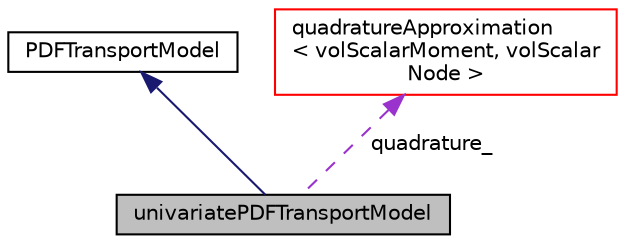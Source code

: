 digraph "univariatePDFTransportModel"
{
  bgcolor="transparent";
  edge [fontname="Helvetica",fontsize="10",labelfontname="Helvetica",labelfontsize="10"];
  node [fontname="Helvetica",fontsize="10",shape=record];
  Node4 [label="univariatePDFTransportModel",height=0.2,width=0.4,color="black", fillcolor="grey75", style="filled", fontcolor="black"];
  Node5 -> Node4 [dir="back",color="midnightblue",fontsize="10",style="solid",fontname="Helvetica"];
  Node5 [label="PDFTransportModel",height=0.2,width=0.4,color="black",URL="$a02056.html",tooltip="Abstract class for the run-time selection of the PDF transport model. "];
  Node6 -> Node4 [dir="back",color="darkorchid3",fontsize="10",style="dashed",label=" quadrature_" ,fontname="Helvetica"];
  Node6 [label="quadratureApproximation\l\< volScalarMoment, volScalar\lNode \>",height=0.2,width=0.4,color="red",URL="$a02236.html"];
}

